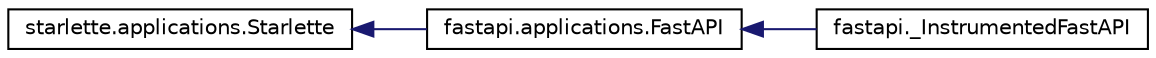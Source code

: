 digraph "Graphical Class Hierarchy"
{
 // LATEX_PDF_SIZE
  edge [fontname="Helvetica",fontsize="10",labelfontname="Helvetica",labelfontsize="10"];
  node [fontname="Helvetica",fontsize="10",shape=record];
  rankdir="LR";
  Node0 [label="starlette.applications.Starlette",height=0.2,width=0.4,color="black", fillcolor="white", style="filled",URL="$classstarlette_1_1applications_1_1Starlette.html",tooltip=" "];
  Node0 -> Node1 [dir="back",color="midnightblue",fontsize="10",style="solid",fontname="Helvetica"];
  Node1 [label="fastapi.applications.FastAPI",height=0.2,width=0.4,color="black", fillcolor="white", style="filled",URL="$classfastapi_1_1applications_1_1FastAPI.html",tooltip=" "];
  Node1 -> Node2 [dir="back",color="midnightblue",fontsize="10",style="solid",fontname="Helvetica"];
  Node2 [label="fastapi._InstrumentedFastAPI",height=0.2,width=0.4,color="black", fillcolor="white", style="filled",URL="$classfastapi_1_1__InstrumentedFastAPI.html",tooltip=" "];
}
